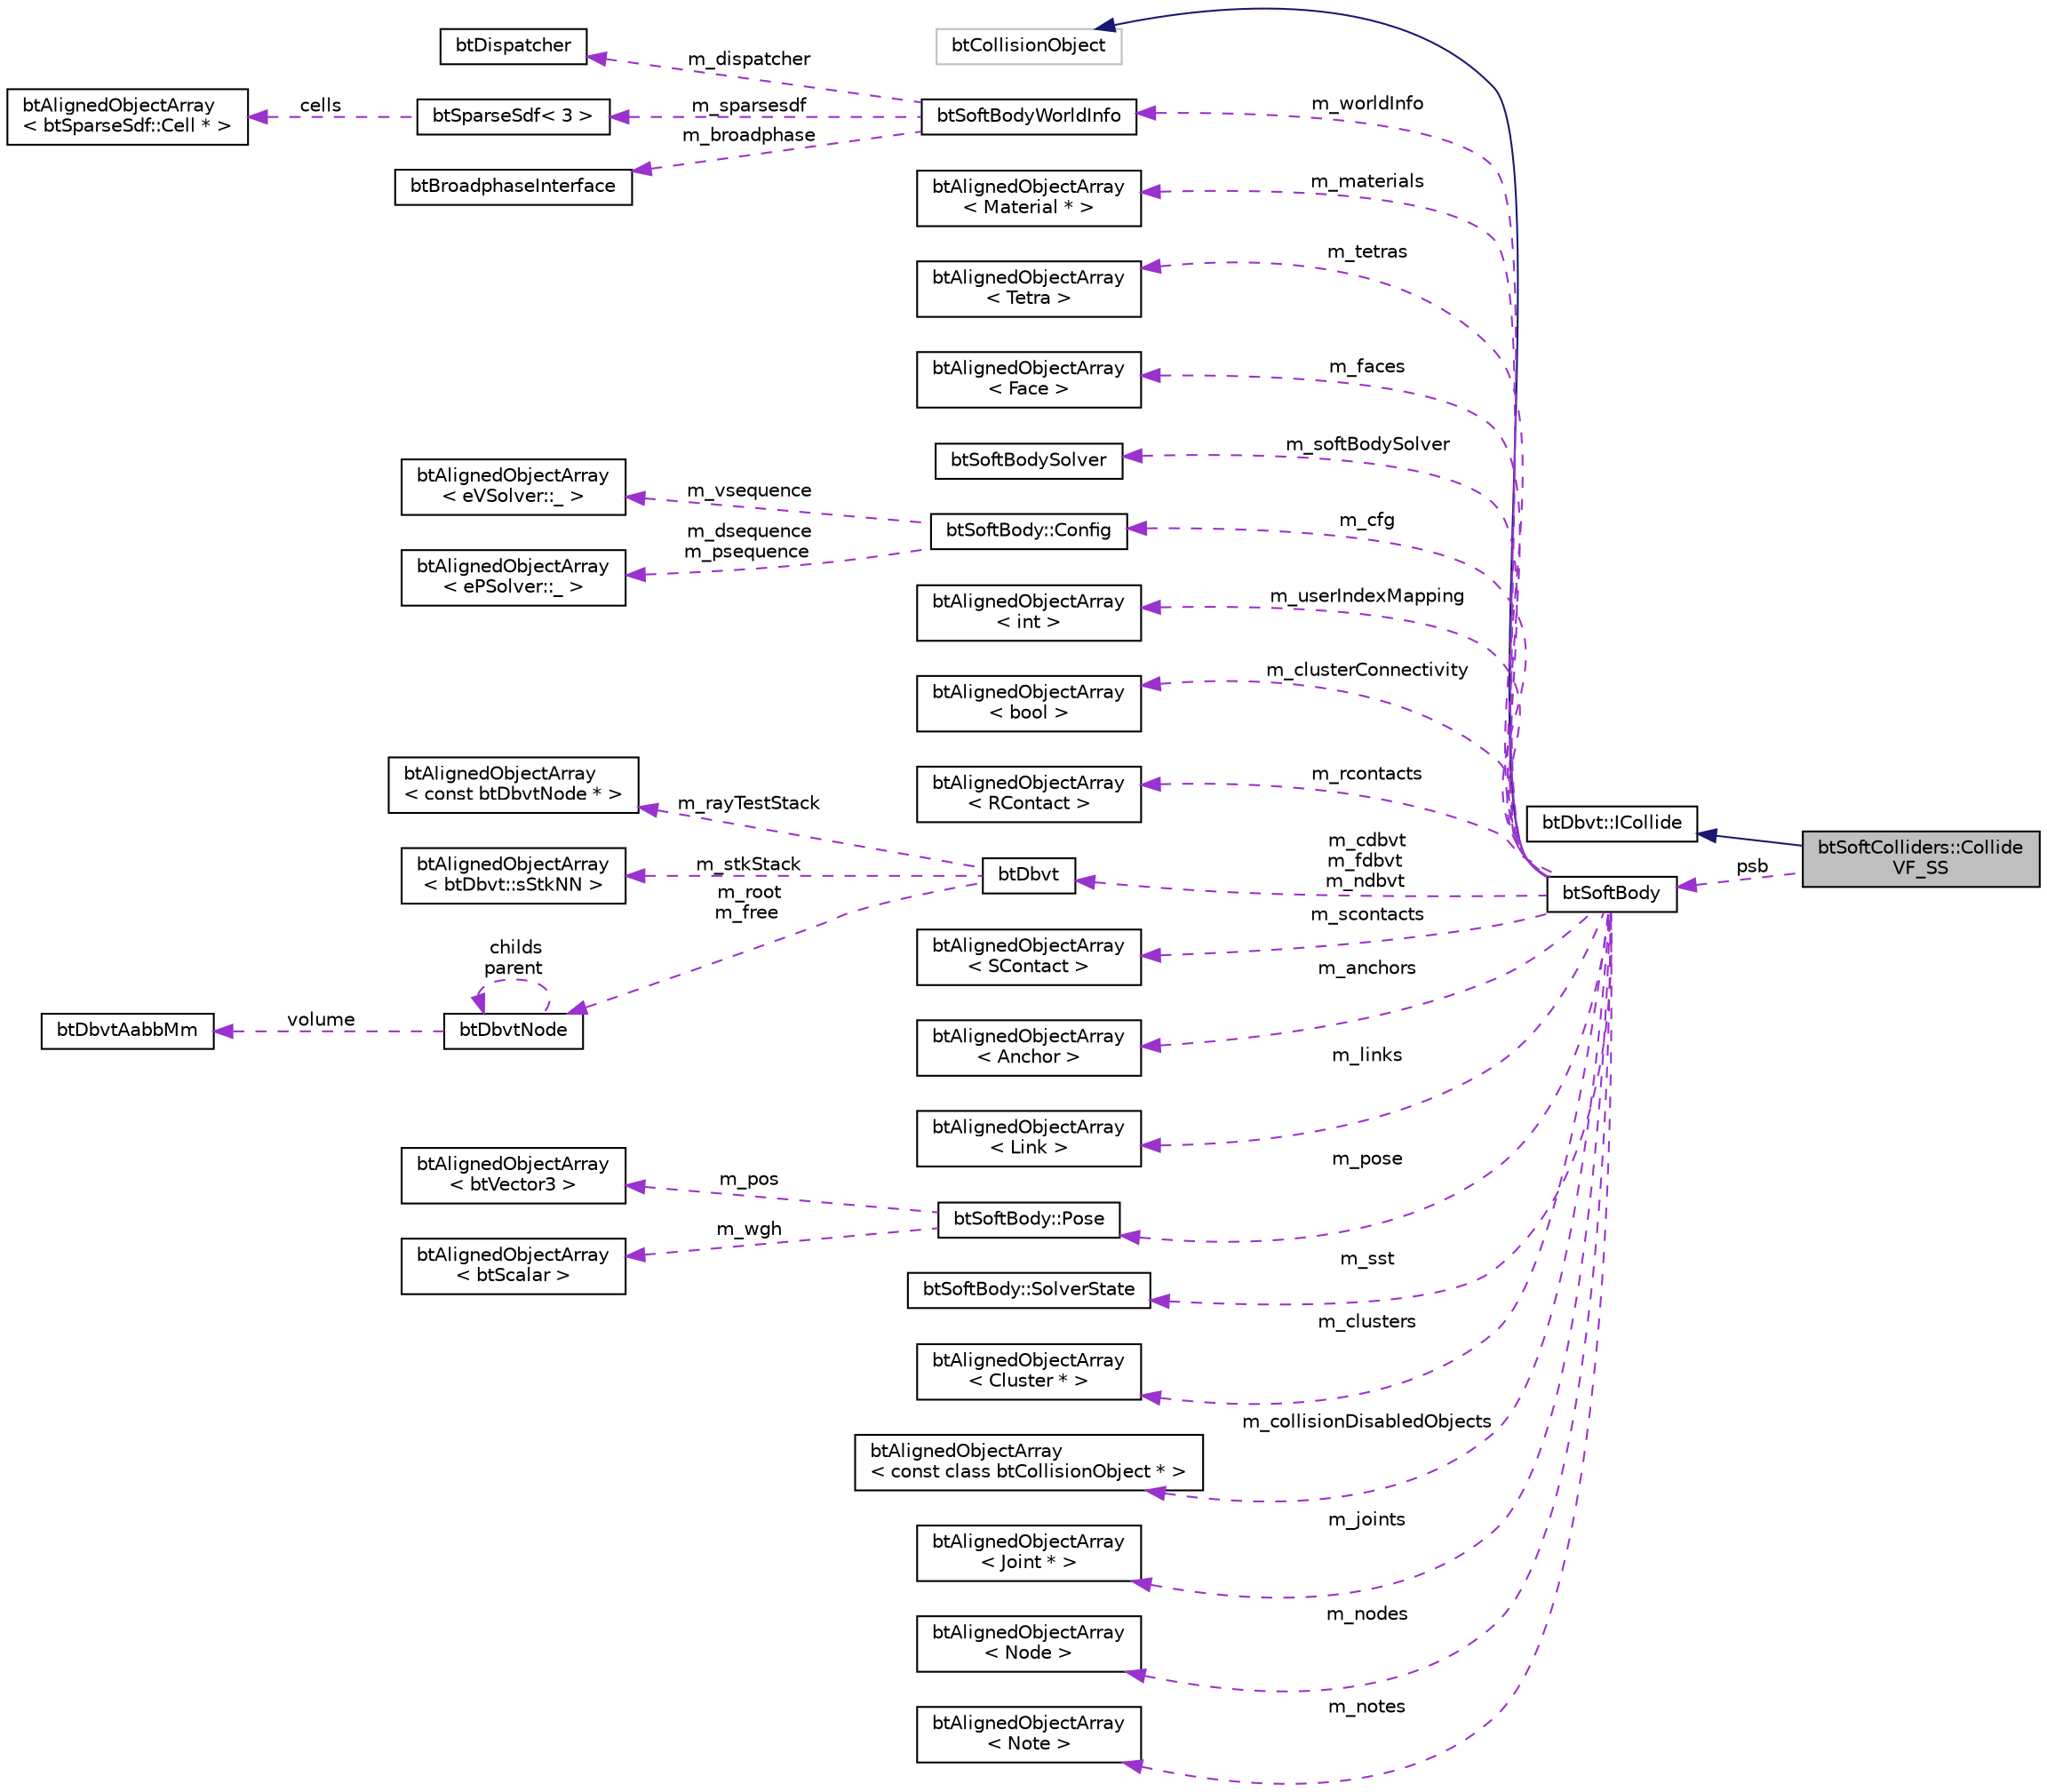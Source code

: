 digraph "btSoftColliders::CollideVF_SS"
{
  edge [fontname="Helvetica",fontsize="10",labelfontname="Helvetica",labelfontsize="10"];
  node [fontname="Helvetica",fontsize="10",shape=record];
  rankdir="LR";
  Node1 [label="btSoftColliders::Collide\lVF_SS",height=0.2,width=0.4,color="black", fillcolor="grey75", style="filled", fontcolor="black"];
  Node2 -> Node1 [dir="back",color="midnightblue",fontsize="10",style="solid",fontname="Helvetica"];
  Node2 [label="btDbvt::ICollide",height=0.2,width=0.4,color="black", fillcolor="white", style="filled",URL="$structbt_dbvt_1_1_i_collide.html"];
  Node3 -> Node1 [dir="back",color="darkorchid3",fontsize="10",style="dashed",label=" psb" ,fontname="Helvetica"];
  Node3 [label="btSoftBody",height=0.2,width=0.4,color="black", fillcolor="white", style="filled",URL="$classbt_soft_body.html"];
  Node4 -> Node3 [dir="back",color="midnightblue",fontsize="10",style="solid",fontname="Helvetica"];
  Node4 [label="btCollisionObject",height=0.2,width=0.4,color="grey75", fillcolor="white", style="filled"];
  Node5 -> Node3 [dir="back",color="darkorchid3",fontsize="10",style="dashed",label=" m_worldInfo" ,fontname="Helvetica"];
  Node5 [label="btSoftBodyWorldInfo",height=0.2,width=0.4,color="black", fillcolor="white", style="filled",URL="$structbt_soft_body_world_info.html"];
  Node6 -> Node5 [dir="back",color="darkorchid3",fontsize="10",style="dashed",label=" m_dispatcher" ,fontname="Helvetica"];
  Node6 [label="btDispatcher",height=0.2,width=0.4,color="black", fillcolor="white", style="filled",URL="$classbt_dispatcher.html"];
  Node7 -> Node5 [dir="back",color="darkorchid3",fontsize="10",style="dashed",label=" m_sparsesdf" ,fontname="Helvetica"];
  Node7 [label="btSparseSdf\< 3 \>",height=0.2,width=0.4,color="black", fillcolor="white", style="filled",URL="$structbt_sparse_sdf.html"];
  Node8 -> Node7 [dir="back",color="darkorchid3",fontsize="10",style="dashed",label=" cells" ,fontname="Helvetica"];
  Node8 [label="btAlignedObjectArray\l\< btSparseSdf::Cell * \>",height=0.2,width=0.4,color="black", fillcolor="white", style="filled",URL="$classbt_aligned_object_array.html"];
  Node9 -> Node5 [dir="back",color="darkorchid3",fontsize="10",style="dashed",label=" m_broadphase" ,fontname="Helvetica"];
  Node9 [label="btBroadphaseInterface",height=0.2,width=0.4,color="black", fillcolor="white", style="filled",URL="$classbt_broadphase_interface.html"];
  Node10 -> Node3 [dir="back",color="darkorchid3",fontsize="10",style="dashed",label=" m_materials" ,fontname="Helvetica"];
  Node10 [label="btAlignedObjectArray\l\< Material * \>",height=0.2,width=0.4,color="black", fillcolor="white", style="filled",URL="$classbt_aligned_object_array.html"];
  Node11 -> Node3 [dir="back",color="darkorchid3",fontsize="10",style="dashed",label=" m_tetras" ,fontname="Helvetica"];
  Node11 [label="btAlignedObjectArray\l\< Tetra \>",height=0.2,width=0.4,color="black", fillcolor="white", style="filled",URL="$classbt_aligned_object_array.html"];
  Node12 -> Node3 [dir="back",color="darkorchid3",fontsize="10",style="dashed",label=" m_faces" ,fontname="Helvetica"];
  Node12 [label="btAlignedObjectArray\l\< Face \>",height=0.2,width=0.4,color="black", fillcolor="white", style="filled",URL="$classbt_aligned_object_array.html"];
  Node13 -> Node3 [dir="back",color="darkorchid3",fontsize="10",style="dashed",label=" m_softBodySolver" ,fontname="Helvetica"];
  Node13 [label="btSoftBodySolver",height=0.2,width=0.4,color="black", fillcolor="white", style="filled",URL="$classbt_soft_body_solver.html"];
  Node14 -> Node3 [dir="back",color="darkorchid3",fontsize="10",style="dashed",label=" m_cfg" ,fontname="Helvetica"];
  Node14 [label="btSoftBody::Config",height=0.2,width=0.4,color="black", fillcolor="white", style="filled",URL="$structbt_soft_body_1_1_config.html"];
  Node15 -> Node14 [dir="back",color="darkorchid3",fontsize="10",style="dashed",label=" m_vsequence" ,fontname="Helvetica"];
  Node15 [label="btAlignedObjectArray\l\< eVSolver::_ \>",height=0.2,width=0.4,color="black", fillcolor="white", style="filled",URL="$classbt_aligned_object_array.html"];
  Node16 -> Node14 [dir="back",color="darkorchid3",fontsize="10",style="dashed",label=" m_dsequence\nm_psequence" ,fontname="Helvetica"];
  Node16 [label="btAlignedObjectArray\l\< ePSolver::_ \>",height=0.2,width=0.4,color="black", fillcolor="white", style="filled",URL="$classbt_aligned_object_array.html"];
  Node17 -> Node3 [dir="back",color="darkorchid3",fontsize="10",style="dashed",label=" m_userIndexMapping" ,fontname="Helvetica"];
  Node17 [label="btAlignedObjectArray\l\< int \>",height=0.2,width=0.4,color="black", fillcolor="white", style="filled",URL="$classbt_aligned_object_array.html"];
  Node18 -> Node3 [dir="back",color="darkorchid3",fontsize="10",style="dashed",label=" m_clusterConnectivity" ,fontname="Helvetica"];
  Node18 [label="btAlignedObjectArray\l\< bool \>",height=0.2,width=0.4,color="black", fillcolor="white", style="filled",URL="$classbt_aligned_object_array.html"];
  Node19 -> Node3 [dir="back",color="darkorchid3",fontsize="10",style="dashed",label=" m_rcontacts" ,fontname="Helvetica"];
  Node19 [label="btAlignedObjectArray\l\< RContact \>",height=0.2,width=0.4,color="black", fillcolor="white", style="filled",URL="$classbt_aligned_object_array.html"];
  Node20 -> Node3 [dir="back",color="darkorchid3",fontsize="10",style="dashed",label=" m_cdbvt\nm_fdbvt\nm_ndbvt" ,fontname="Helvetica"];
  Node20 [label="btDbvt",height=0.2,width=0.4,color="black", fillcolor="white", style="filled",URL="$structbt_dbvt.html"];
  Node21 -> Node20 [dir="back",color="darkorchid3",fontsize="10",style="dashed",label=" m_rayTestStack" ,fontname="Helvetica"];
  Node21 [label="btAlignedObjectArray\l\< const btDbvtNode * \>",height=0.2,width=0.4,color="black", fillcolor="white", style="filled",URL="$classbt_aligned_object_array.html"];
  Node22 -> Node20 [dir="back",color="darkorchid3",fontsize="10",style="dashed",label=" m_stkStack" ,fontname="Helvetica"];
  Node22 [label="btAlignedObjectArray\l\< btDbvt::sStkNN \>",height=0.2,width=0.4,color="black", fillcolor="white", style="filled",URL="$classbt_aligned_object_array.html"];
  Node23 -> Node20 [dir="back",color="darkorchid3",fontsize="10",style="dashed",label=" m_root\nm_free" ,fontname="Helvetica"];
  Node23 [label="btDbvtNode",height=0.2,width=0.4,color="black", fillcolor="white", style="filled",URL="$structbt_dbvt_node.html"];
  Node24 -> Node23 [dir="back",color="darkorchid3",fontsize="10",style="dashed",label=" volume" ,fontname="Helvetica"];
  Node24 [label="btDbvtAabbMm",height=0.2,width=0.4,color="black", fillcolor="white", style="filled",URL="$structbt_dbvt_aabb_mm.html"];
  Node23 -> Node23 [dir="back",color="darkorchid3",fontsize="10",style="dashed",label=" childs\nparent" ,fontname="Helvetica"];
  Node25 -> Node3 [dir="back",color="darkorchid3",fontsize="10",style="dashed",label=" m_scontacts" ,fontname="Helvetica"];
  Node25 [label="btAlignedObjectArray\l\< SContact \>",height=0.2,width=0.4,color="black", fillcolor="white", style="filled",URL="$classbt_aligned_object_array.html"];
  Node26 -> Node3 [dir="back",color="darkorchid3",fontsize="10",style="dashed",label=" m_anchors" ,fontname="Helvetica"];
  Node26 [label="btAlignedObjectArray\l\< Anchor \>",height=0.2,width=0.4,color="black", fillcolor="white", style="filled",URL="$classbt_aligned_object_array.html"];
  Node27 -> Node3 [dir="back",color="darkorchid3",fontsize="10",style="dashed",label=" m_links" ,fontname="Helvetica"];
  Node27 [label="btAlignedObjectArray\l\< Link \>",height=0.2,width=0.4,color="black", fillcolor="white", style="filled",URL="$classbt_aligned_object_array.html"];
  Node28 -> Node3 [dir="back",color="darkorchid3",fontsize="10",style="dashed",label=" m_pose" ,fontname="Helvetica"];
  Node28 [label="btSoftBody::Pose",height=0.2,width=0.4,color="black", fillcolor="white", style="filled",URL="$structbt_soft_body_1_1_pose.html"];
  Node29 -> Node28 [dir="back",color="darkorchid3",fontsize="10",style="dashed",label=" m_pos" ,fontname="Helvetica"];
  Node29 [label="btAlignedObjectArray\l\< btVector3 \>",height=0.2,width=0.4,color="black", fillcolor="white", style="filled",URL="$classbt_aligned_object_array.html"];
  Node30 -> Node28 [dir="back",color="darkorchid3",fontsize="10",style="dashed",label=" m_wgh" ,fontname="Helvetica"];
  Node30 [label="btAlignedObjectArray\l\< btScalar \>",height=0.2,width=0.4,color="black", fillcolor="white", style="filled",URL="$classbt_aligned_object_array.html"];
  Node31 -> Node3 [dir="back",color="darkorchid3",fontsize="10",style="dashed",label=" m_sst" ,fontname="Helvetica"];
  Node31 [label="btSoftBody::SolverState",height=0.2,width=0.4,color="black", fillcolor="white", style="filled",URL="$structbt_soft_body_1_1_solver_state.html"];
  Node32 -> Node3 [dir="back",color="darkorchid3",fontsize="10",style="dashed",label=" m_clusters" ,fontname="Helvetica"];
  Node32 [label="btAlignedObjectArray\l\< Cluster * \>",height=0.2,width=0.4,color="black", fillcolor="white", style="filled",URL="$classbt_aligned_object_array.html"];
  Node33 -> Node3 [dir="back",color="darkorchid3",fontsize="10",style="dashed",label=" m_collisionDisabledObjects" ,fontname="Helvetica"];
  Node33 [label="btAlignedObjectArray\l\< const class btCollisionObject * \>",height=0.2,width=0.4,color="black", fillcolor="white", style="filled",URL="$classbt_aligned_object_array.html"];
  Node34 -> Node3 [dir="back",color="darkorchid3",fontsize="10",style="dashed",label=" m_joints" ,fontname="Helvetica"];
  Node34 [label="btAlignedObjectArray\l\< Joint * \>",height=0.2,width=0.4,color="black", fillcolor="white", style="filled",URL="$classbt_aligned_object_array.html"];
  Node35 -> Node3 [dir="back",color="darkorchid3",fontsize="10",style="dashed",label=" m_nodes" ,fontname="Helvetica"];
  Node35 [label="btAlignedObjectArray\l\< Node \>",height=0.2,width=0.4,color="black", fillcolor="white", style="filled",URL="$classbt_aligned_object_array.html"];
  Node36 -> Node3 [dir="back",color="darkorchid3",fontsize="10",style="dashed",label=" m_notes" ,fontname="Helvetica"];
  Node36 [label="btAlignedObjectArray\l\< Note \>",height=0.2,width=0.4,color="black", fillcolor="white", style="filled",URL="$classbt_aligned_object_array.html"];
}
